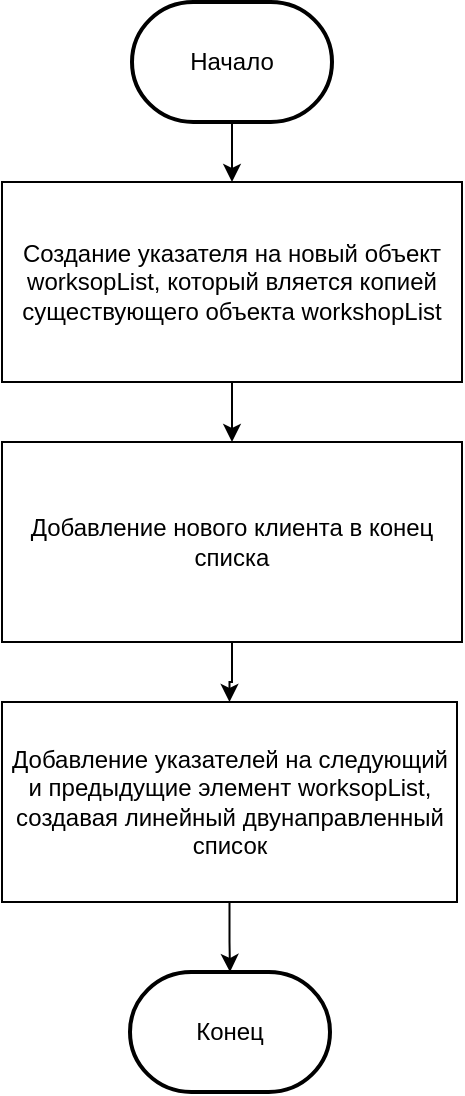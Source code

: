 <mxfile version="22.1.11" type="device">
  <diagram id="C5RBs43oDa-KdzZeNtuy" name="Page-1">
    <mxGraphModel dx="1194" dy="792" grid="1" gridSize="10" guides="1" tooltips="1" connect="1" arrows="1" fold="1" page="1" pageScale="1" pageWidth="827" pageHeight="1169" math="0" shadow="0">
      <root>
        <mxCell id="WIyWlLk6GJQsqaUBKTNV-0" />
        <mxCell id="WIyWlLk6GJQsqaUBKTNV-1" parent="WIyWlLk6GJQsqaUBKTNV-0" />
        <mxCell id="z_LVCPYHTvIOWAQnxRbK-3" value="" style="edgeStyle=orthogonalEdgeStyle;rounded=0;orthogonalLoop=1;jettySize=auto;html=1;" edge="1" parent="WIyWlLk6GJQsqaUBKTNV-1" source="z_LVCPYHTvIOWAQnxRbK-0" target="z_LVCPYHTvIOWAQnxRbK-2">
          <mxGeometry relative="1" as="geometry" />
        </mxCell>
        <mxCell id="z_LVCPYHTvIOWAQnxRbK-0" value="Начало" style="strokeWidth=2;html=1;shape=mxgraph.flowchart.terminator;whiteSpace=wrap;" vertex="1" parent="WIyWlLk6GJQsqaUBKTNV-1">
          <mxGeometry x="230" y="70" width="100" height="60" as="geometry" />
        </mxCell>
        <mxCell id="z_LVCPYHTvIOWAQnxRbK-5" value="" style="edgeStyle=orthogonalEdgeStyle;rounded=0;orthogonalLoop=1;jettySize=auto;html=1;" edge="1" parent="WIyWlLk6GJQsqaUBKTNV-1" source="z_LVCPYHTvIOWAQnxRbK-2" target="z_LVCPYHTvIOWAQnxRbK-4">
          <mxGeometry relative="1" as="geometry" />
        </mxCell>
        <mxCell id="z_LVCPYHTvIOWAQnxRbK-2" value="Создание указателя на новый объект worksopList, который вляется копией существующего объекта workshopList" style="rounded=0;whiteSpace=wrap;html=1;" vertex="1" parent="WIyWlLk6GJQsqaUBKTNV-1">
          <mxGeometry x="165" y="160" width="230" height="100" as="geometry" />
        </mxCell>
        <mxCell id="z_LVCPYHTvIOWAQnxRbK-8" value="" style="edgeStyle=orthogonalEdgeStyle;rounded=0;orthogonalLoop=1;jettySize=auto;html=1;" edge="1" parent="WIyWlLk6GJQsqaUBKTNV-1" source="z_LVCPYHTvIOWAQnxRbK-4" target="z_LVCPYHTvIOWAQnxRbK-7">
          <mxGeometry relative="1" as="geometry" />
        </mxCell>
        <mxCell id="z_LVCPYHTvIOWAQnxRbK-4" value="&lt;div&gt;Добавление нового клиента в конец списка&lt;/div&gt;" style="whiteSpace=wrap;html=1;rounded=0;" vertex="1" parent="WIyWlLk6GJQsqaUBKTNV-1">
          <mxGeometry x="165" y="290" width="230" height="100" as="geometry" />
        </mxCell>
        <mxCell id="z_LVCPYHTvIOWAQnxRbK-6" style="edgeStyle=orthogonalEdgeStyle;rounded=0;orthogonalLoop=1;jettySize=auto;html=1;exitX=0.5;exitY=1;exitDx=0;exitDy=0;" edge="1" parent="WIyWlLk6GJQsqaUBKTNV-1" source="z_LVCPYHTvIOWAQnxRbK-4" target="z_LVCPYHTvIOWAQnxRbK-4">
          <mxGeometry relative="1" as="geometry" />
        </mxCell>
        <mxCell id="z_LVCPYHTvIOWAQnxRbK-10" value="" style="edgeStyle=orthogonalEdgeStyle;rounded=0;orthogonalLoop=1;jettySize=auto;html=1;" edge="1" parent="WIyWlLk6GJQsqaUBKTNV-1" source="z_LVCPYHTvIOWAQnxRbK-7" target="z_LVCPYHTvIOWAQnxRbK-9">
          <mxGeometry relative="1" as="geometry" />
        </mxCell>
        <mxCell id="z_LVCPYHTvIOWAQnxRbK-7" value="Добавление указателей на следующий и предыдущие элемент worksopList, создавая линейный двунаправленный список" style="whiteSpace=wrap;html=1;rounded=0;" vertex="1" parent="WIyWlLk6GJQsqaUBKTNV-1">
          <mxGeometry x="165" y="420" width="227.5" height="100" as="geometry" />
        </mxCell>
        <mxCell id="z_LVCPYHTvIOWAQnxRbK-9" value="Конец" style="strokeWidth=2;html=1;shape=mxgraph.flowchart.terminator;whiteSpace=wrap;" vertex="1" parent="WIyWlLk6GJQsqaUBKTNV-1">
          <mxGeometry x="229" y="555" width="100" height="60" as="geometry" />
        </mxCell>
      </root>
    </mxGraphModel>
  </diagram>
</mxfile>
